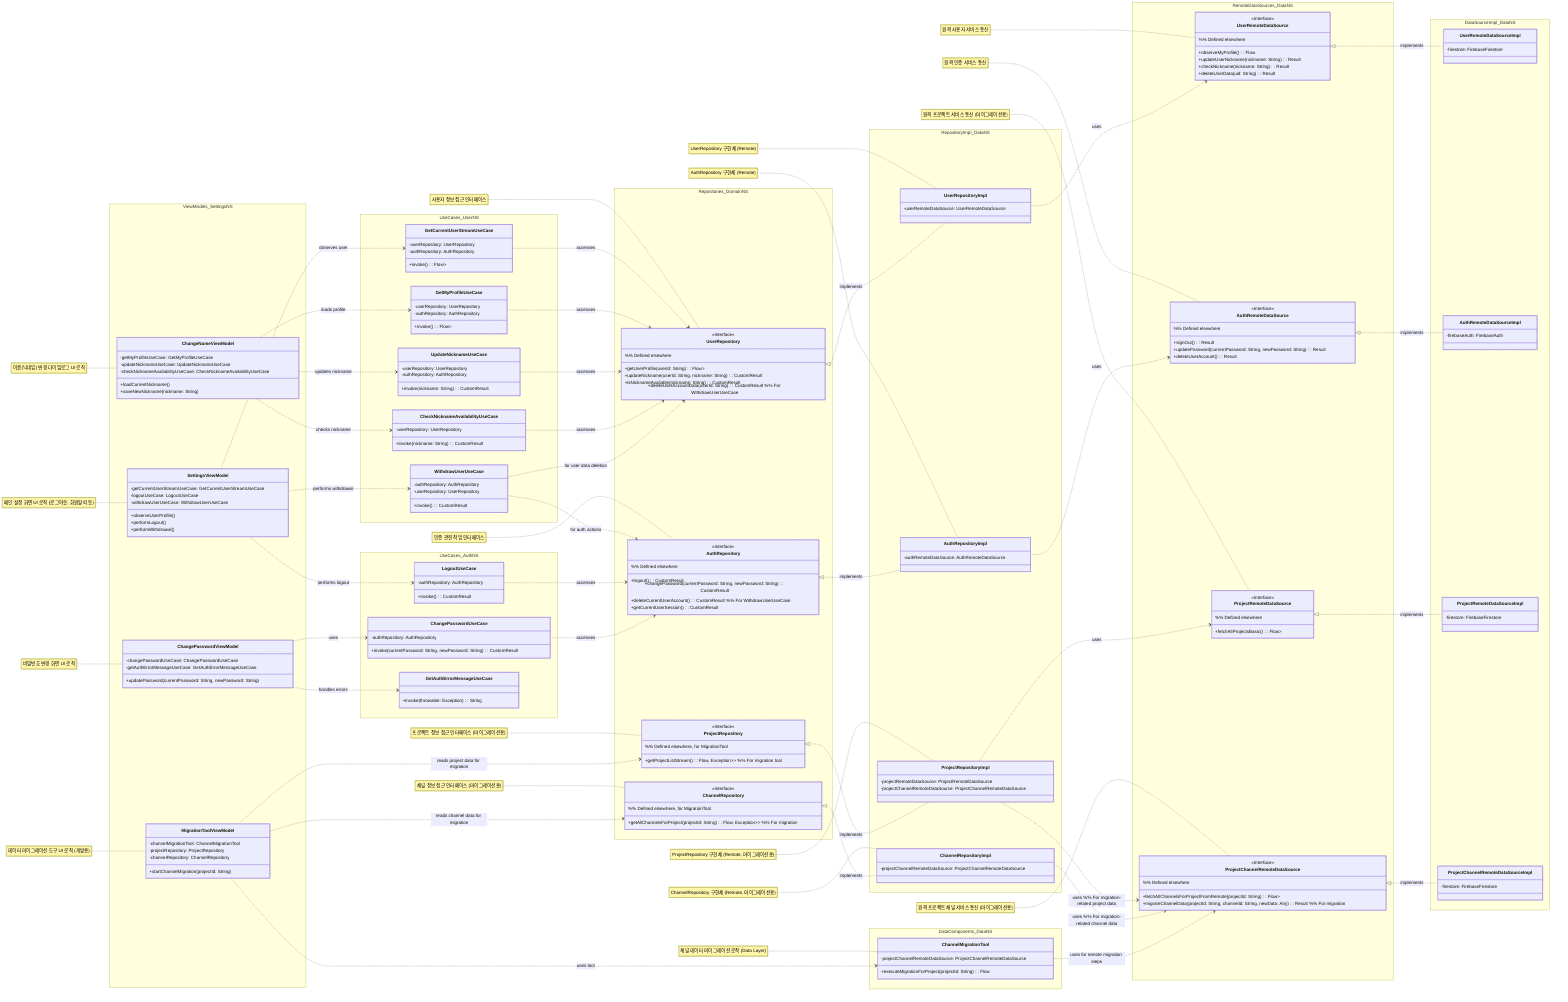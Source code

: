 classDiagram
    title Settings Feature Architecture 
    %% Layered Architecture: Feature (ViewModels) -> Domain (UseCases, Repository Interfaces) -> Data (Repository Implementations, DataSources, Components).
    %% Data Flow: External services (e.g., Firebase) are accessed by DataSource Implementations, which are abstracted by DataSource Interfaces.
    %% Repository Implementations use DataSource Interfaces and are abstracted by Repository Interfaces.
    %% UseCases consume Repository Interfaces for business logic. ViewModels use UseCases (or sometimes Data Layer Components for tools) for UI state and interactions.
    %% UI (not shown) observes ViewModels.
    %% Data Models: DTOs (e.g., UserDTO) in Data layer, Domain Models (e.g., User) in Domain/ViewModel layers.

    %% Feature Layer (ViewModels)
    subgraph Feature Layer - ViewModels
        direction LR
        namespace ViewModels_SettingsNS {
            class SettingsViewModel {
                -getCurrentUserStreamUseCase: GetCurrentUserStreamUseCase
                -logoutUseCase: LogoutUseCase
                -withdrawUserUseCase: WithdrawUserUseCase
                +observeUserProfile()
                +performLogout()
                +performWithdrawal()
            }
            class ChangePasswordViewModel {
                -changePasswordUseCase: ChangePasswordUseCase
                -getAuthErrorMessageUseCase: GetAuthErrorMessageUseCase
                +updatePassword(currentPassword: String, newPassword: String)
            }
            class ChangeNameViewModel { 
                %% Corrected from ChangNameViewModel
                -getMyProfileUseCase: GetMyProfileUseCase
                -updateNicknameUseCase: UpdateNicknameUseCase
                -checkNicknameAvailabilityUseCase: CheckNicknameAvailabilityUseCase
                +loadCurrentNickname()
                +saveNewNickname(nickname: String)
            }
            class MigrationToolViewModel {
                %% Data layer component
                -channelMigrationTool: ChannelMigrationTool 
                -projectRepository: ProjectRepository
                -channelRepository: ChannelRepository
                +startChannelMigration(projectId: String)
            }
        }
    end
    note for SettingsViewModel "메인 설정 화면 UI 로직 (로그아웃, 회원탈퇴 등)"
    note for ChangePasswordViewModel "비밀번호 변경 화면 UI 로직"
    note for ChangeNameViewModel "이름(닉네임) 변경 다이얼로그 UI 로직"
    note for MigrationToolViewModel "데이터 마이그레이션 도구 UI 로직 (개발용)"

    %% Domain Layer (UseCases & Repository Interfaces)
    subgraph Domain Layer
        direction LR
        namespace UseCases_UserNS {
            %% From other features, used here
            class GetCurrentUserStreamUseCase {
                -userRepository: UserRepository
                -authRepository: AuthRepository
                +invoke(): Flow<CustomResult<User, Exception>>
            }
            class GetMyProfileUseCase {
                -userRepository: UserRepository
                -authRepository: AuthRepository
                +invoke(): Flow<CustomResult<User, Exception>>
            }
            class UpdateNicknameUseCase {
                -userRepository: UserRepository
                -authRepository: AuthRepository
                +invoke(nickname: String): CustomResult<Unit, Exception>
            }
            class CheckNicknameAvailabilityUseCase {
                -userRepository: UserRepository
                +invoke(nickname: String): CustomResult<Boolean, Exception>
            }
            class WithdrawUserUseCase {
                -authRepository: AuthRepository
                -userRepository: UserRepository
                +invoke(): CustomResult<Unit, Exception>
            }
        }
        namespace UseCases_AuthNS {
            %% From other features, used here
            class LogoutUseCase {
                -authRepository: AuthRepository
                +invoke(): CustomResult<Unit, Exception>
            }
            class ChangePasswordUseCase {
                -authRepository: AuthRepository
                +invoke(currentPassword: String, newPassword: String): CustomResult<Unit, Exception>
            }
            class GetAuthErrorMessageUseCase {
                %% Error mapping
                +invoke(throwable: Exception): String
            }
        }

        namespace Repositories_DomainNS {
            class UserRepository { %% Defined elsewhere
                <<Interface>>
                +getUserProfile(userId: String): Flow<CustomResult<User, Exception>>
                +updateNickname(userId: String, nickname: String): CustomResult<Unit, Exception>
                +isNicknameAvailable(nickname: String): CustomResult<Boolean, Exception>
                +deleteUserAccountData(userId: String): CustomResult<Unit, Exception> %% For WithdrawUserUseCase
            }
            class AuthRepository { %% Defined elsewhere
                <<Interface>>
                +logout(): CustomResult<Unit, Exception>
                +changePassword(currentPassword: String, newPassword: String): CustomResult<Unit, Exception>
                +deleteCurrentUserAccount(): CustomResult<Unit, Exception> %% For WithdrawUserUseCase
                +getCurrentUserSession(): CustomResult<UserSession, Exception>
            }
            class ProjectRepository { %% Defined elsewhere, for MigrationTool
                <<Interface>>
                +getProjectListStream(): Flow<CustomResult<List<Project>, Exception>> %% For migration tool
            }
            class ChannelRepository { %% Defined elsewhere, for MigrationTool
                <<Interface>>
                +getAllChannelsForProject(projectId: String): Flow<CustomResult<List<Channel>, Exception>> %% For migration
            }
        }
        note for UserRepository "사용자 정보 접근 인터페이스"
        note for AuthRepository "인증 관련 작업 인터페이스"
        note for ProjectRepository "프로젝트 정보 접근 인터페이스 (마이그레이션용)"
        note for ChannelRepository "채널 정보 접근 인터페이스 (마이그레이션용)"
    end

    %% Data Layer (Repository Impl, DataSources, Other Components - Local Excluded)
    subgraph Data Layer
        direction LR
        namespace RepositoryImpl_DataNS {
            class UserRepositoryImpl {
                %% Defined elsewhere
                -userRemoteDataSource: UserRemoteDataSource
            }
            class AuthRepositoryImpl {
                %% Defined elsewhere
                -authRemoteDataSource: AuthRemoteDataSource
            }
            class ProjectRepositoryImpl {
                %% Defined elsewhere
                -projectRemoteDataSource: ProjectRemoteDataSource
                -projectChannelRemoteDataSource: ProjectChannelRemoteDataSource
            }
            class ChannelRepositoryImpl {
                %% Defined elsewhere
                -projectChannelRemoteDataSource: ProjectChannelRemoteDataSource
            }
        }
        note for UserRepositoryImpl "UserRepository 구현체 (Remote)"
        note for AuthRepositoryImpl "AuthRepository 구현체 (Remote)"
        note for ProjectRepositoryImpl "ProjectRepository 구현체 (Remote, 마이그레이션용)"
        note for ChannelRepositoryImpl "ChannelRepository 구현체 (Remote, 마이그레이션용)"

        namespace RemoteDataSources_DataNS {
            class UserRemoteDataSource { %% Defined elsewhere
                <<Interface>>
                +observeMyProfile(): Flow<UserDTO>
                +updateUserNickname(nickname: String): Result<Unit>
                +checkNickname(nickname: String): Result<Boolean>
                +deleteUserData(uid: String): Result<Unit>
            }
            class AuthRemoteDataSource { %% Defined elsewhere
                <<Interface>>
                +signOut(): Result<Unit>
                +updatePassword(currentPassword: String, newPassword: String): Result<Unit>
                +deleteUserAccount(): Result<Unit>
            }
            class ProjectRemoteDataSource { %% Defined elsewhere
                <<Interface>>
                +fetchAllProjectsBasic(): Flow<List<ProjectDTO>>
            }
            class ProjectChannelRemoteDataSource { %% Defined elsewhere
                <<Interface>>
                +fetchAllChannelsForProjectFromRemote(projectId: String): Flow<List<ProjectChannelDTO>>
                +migrateChannelData(projectId: String, channelId: String, newData: Any): Result<Unit> %% For migration
            }
        }
        note for UserRemoteDataSource "원격 사용자 서비스 통신"
        note for AuthRemoteDataSource "원격 인증 서비스 통신"
        note for ProjectRemoteDataSource "원격 프로젝트 서비스 통신 (마이그레이션용)"
        note for ProjectChannelRemoteDataSource "원격 프로젝트 채널 서비스 통신 (마이그레이션용)"


        namespace DataSourceImpl_DataNS {
            class UserRemoteDataSourceImpl { -firestore: FirebaseFirestore } 
            %% Defined elsewhere
            class AuthRemoteDataSourceImpl { -firebaseAuth: FirebaseAuth } 
            %% Defined elsewhere
            class ProjectRemoteDataSourceImpl { -firestore: FirebaseFirestore } 
            %% Defined elsewhere
            class ProjectChannelRemoteDataSourceImpl { -firestore: FirebaseFirestore } 
            %% Defined elsewhere
        }

        namespace DataComponents_DataNS {
            class ChannelMigrationTool {
                -projectChannelRemoteDataSource: ProjectChannelRemoteDataSource
                %% -projectStructureLocalDataSource: ProjectStructureLocalDataSource (EXCLUDED)
                +executeMigrationForProject(projectId: String): Flow<String>
            }
        }
        note for ChannelMigrationTool "채널 데이터 마이그레이션 로직 (Data Layer)"
    end

    %% ===== Relationships =====
    %% ViewModel -> UseCase / Data Component
    SettingsViewModel ..> GetCurrentUserStreamUseCase : observes user
    SettingsViewModel ..> LogoutUseCase : performs logout
    SettingsViewModel ..> WithdrawUserUseCase : performs withdrawal

    ChangePasswordViewModel ..> ChangePasswordUseCase : uses
    ChangePasswordViewModel ..> GetAuthErrorMessageUseCase : handles errors

    ChangeNameViewModel ..> GetMyProfileUseCase : loads profile
    ChangeNameViewModel ..> UpdateNicknameUseCase : updates nickname
    ChangeNameViewModel ..> CheckNicknameAvailabilityUseCase : checks nickname

    MigrationToolViewModel ..> ChannelMigrationTool : uses tool
    MigrationToolViewModel ..> ProjectRepository : reads project data for migration
    MigrationToolViewModel ..> ChannelRepository : reads channel data for migration

    %% UseCase -> Repository Interface
    GetCurrentUserStreamUseCase ..> UserRepository : accesses
    GetMyProfileUseCase ..> UserRepository : accesses
    UpdateNicknameUseCase ..> UserRepository : accesses
    CheckNicknameAvailabilityUseCase ..> UserRepository : accesses
    WithdrawUserUseCase ..> AuthRepository : for auth actions
    WithdrawUserUseCase ..> UserRepository : for user data deletion
    LogoutUseCase ..> AuthRepository : accesses
    ChangePasswordUseCase ..> AuthRepository : accesses

    %% Repository Implementation -> Repository Interface
    UserRepository <|.. UserRepositoryImpl : implements
    AuthRepository <|.. AuthRepositoryImpl : implements
    ProjectRepository <|.. ProjectRepositoryImpl : implements
    ChannelRepository <|.. ChannelRepositoryImpl : implements

    %% Repository Implementation -> DataSource Interface (Remote Only)
    UserRepositoryImpl ..> UserRemoteDataSource : uses
    AuthRepositoryImpl ..> AuthRemoteDataSource : uses
    ProjectRepositoryImpl ..> ProjectRemoteDataSource : uses
    ProjectRepositoryImpl ..> ProjectChannelRemoteDataSource : uses %% For migration-related project data
    ChannelRepositoryImpl ..> ProjectChannelRemoteDataSource : uses %% For migration-related channel data

    %% DataSource Implementation -> DataSource Interface
    UserRemoteDataSource <|.. UserRemoteDataSourceImpl : implements
    AuthRemoteDataSource <|.. AuthRemoteDataSourceImpl : implements
    ProjectRemoteDataSource <|.. ProjectRemoteDataSourceImpl : implements
    ProjectChannelRemoteDataSource <|.. ProjectChannelRemoteDataSourceImpl : implements

    %% Data Component -> DataSource Interface
    ChannelMigrationTool ..> ProjectChannelRemoteDataSource : uses for remote migration steps